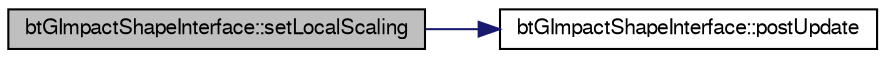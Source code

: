 digraph G
{
  bgcolor="transparent";
  edge [fontname="FreeSans",fontsize=10,labelfontname="FreeSans",labelfontsize=10];
  node [fontname="FreeSans",fontsize=10,shape=record];
  rankdir=LR;
  Node1 [label="btGImpactShapeInterface::setLocalScaling",height=0.2,width=0.4,color="black", fillcolor="grey75", style="filled" fontcolor="black"];
  Node1 -> Node2 [color="midnightblue",fontsize=10,style="solid"];
  Node2 [label="btGImpactShapeInterface::postUpdate",height=0.2,width=0.4,color="black",URL="$classbt_g_impact_shape_interface.html#c430754948ac92d6f70b81e88416c96a",tooltip="Tells to this object that is needed to refit the box set."];
}

